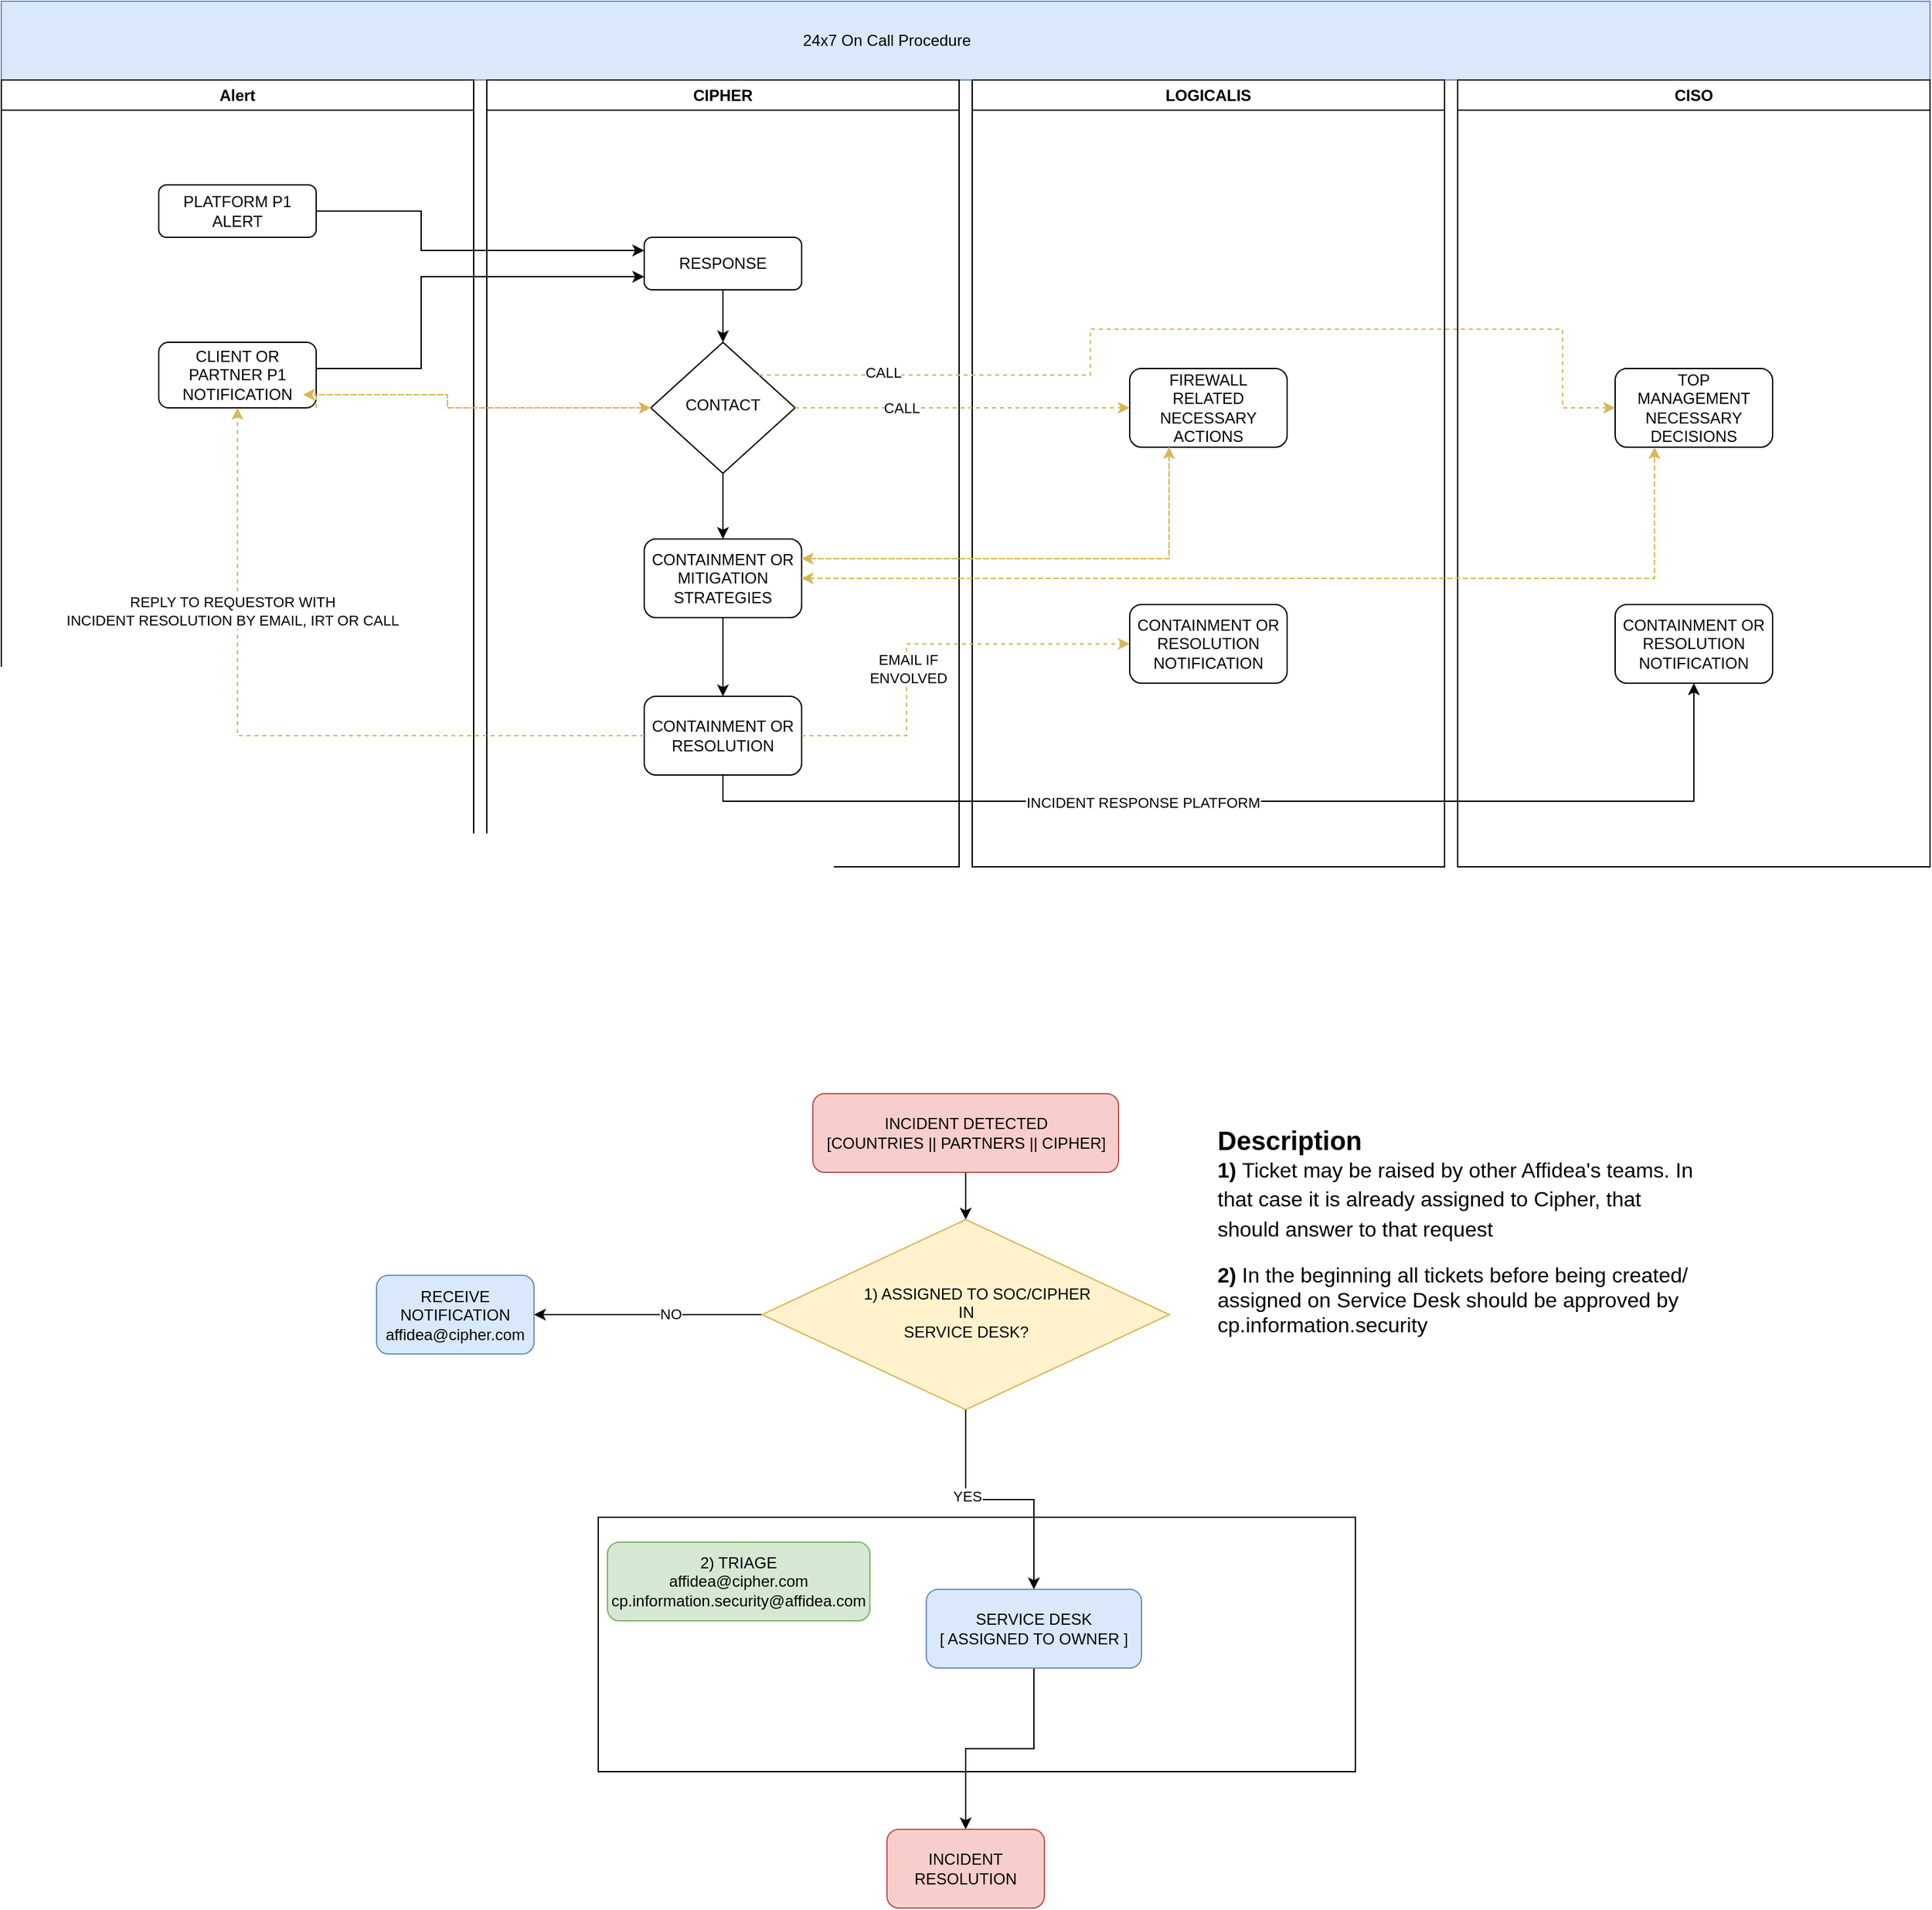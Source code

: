 <mxfile version="21.5.0" type="github">
  <diagram id="C5RBs43oDa-KdzZeNtuy" name="Page-1">
    <mxGraphModel dx="1762" dy="1234" grid="0" gridSize="10" guides="1" tooltips="1" connect="1" arrows="1" fold="1" page="0" pageScale="1" pageWidth="827" pageHeight="1169" math="0" shadow="0">
      <root>
        <mxCell id="WIyWlLk6GJQsqaUBKTNV-0" />
        <mxCell id="WIyWlLk6GJQsqaUBKTNV-1" parent="WIyWlLk6GJQsqaUBKTNV-0" />
        <mxCell id="GwuTtNk6kihslIZRIB3s-1" value="" style="rounded=0;whiteSpace=wrap;html=1;fillColor=#dae8fc;strokeColor=#6c8ebf;" parent="WIyWlLk6GJQsqaUBKTNV-1" vertex="1">
          <mxGeometry y="-20" width="1470" height="60" as="geometry" />
        </mxCell>
        <mxCell id="GwuTtNk6kihslIZRIB3s-0" value="24x7 On Call Procedure" style="text;html=1;strokeColor=none;fillColor=none;align=center;verticalAlign=middle;whiteSpace=wrap;rounded=0;" parent="WIyWlLk6GJQsqaUBKTNV-1" vertex="1">
          <mxGeometry x="600" y="-5" width="150" height="30" as="geometry" />
        </mxCell>
        <mxCell id="GwuTtNk6kihslIZRIB3s-5" value="Alert" style="swimlane;whiteSpace=wrap;html=1;" parent="WIyWlLk6GJQsqaUBKTNV-1" vertex="1">
          <mxGeometry y="40" width="360" height="600" as="geometry" />
        </mxCell>
        <mxCell id="WIyWlLk6GJQsqaUBKTNV-3" value="PLATFORM P1&lt;br&gt;ALERT" style="rounded=1;whiteSpace=wrap;html=1;fontSize=12;glass=0;strokeWidth=1;shadow=0;" parent="GwuTtNk6kihslIZRIB3s-5" vertex="1">
          <mxGeometry x="120" y="80" width="120" height="40" as="geometry" />
        </mxCell>
        <mxCell id="GwuTtNk6kihslIZRIB3s-8" value="CLIENT OR PARTNER P1 NOTIFICATION" style="rounded=1;whiteSpace=wrap;html=1;fontSize=12;glass=0;strokeWidth=1;shadow=0;" parent="GwuTtNk6kihslIZRIB3s-5" vertex="1">
          <mxGeometry x="120" y="200" width="120" height="50" as="geometry" />
        </mxCell>
        <mxCell id="GwuTtNk6kihslIZRIB3s-9" value="CIPHER" style="swimlane;whiteSpace=wrap;html=1;" parent="WIyWlLk6GJQsqaUBKTNV-1" vertex="1">
          <mxGeometry x="370" y="40" width="360" height="600" as="geometry" />
        </mxCell>
        <mxCell id="GwuTtNk6kihslIZRIB3s-15" style="edgeStyle=orthogonalEdgeStyle;rounded=0;orthogonalLoop=1;jettySize=auto;html=1;exitX=0.5;exitY=1;exitDx=0;exitDy=0;entryX=0.5;entryY=0;entryDx=0;entryDy=0;" parent="GwuTtNk6kihslIZRIB3s-9" source="GwuTtNk6kihslIZRIB3s-10" target="WIyWlLk6GJQsqaUBKTNV-6" edge="1">
          <mxGeometry relative="1" as="geometry" />
        </mxCell>
        <mxCell id="GwuTtNk6kihslIZRIB3s-10" value="RESPONSE" style="rounded=1;whiteSpace=wrap;html=1;fontSize=12;glass=0;strokeWidth=1;shadow=0;" parent="GwuTtNk6kihslIZRIB3s-9" vertex="1">
          <mxGeometry x="120" y="120" width="120" height="40" as="geometry" />
        </mxCell>
        <mxCell id="GwuTtNk6kihslIZRIB3s-18" style="edgeStyle=orthogonalEdgeStyle;rounded=0;orthogonalLoop=1;jettySize=auto;html=1;exitX=0.5;exitY=1;exitDx=0;exitDy=0;entryX=0.5;entryY=0;entryDx=0;entryDy=0;" parent="GwuTtNk6kihslIZRIB3s-9" source="WIyWlLk6GJQsqaUBKTNV-6" target="GwuTtNk6kihslIZRIB3s-16" edge="1">
          <mxGeometry relative="1" as="geometry" />
        </mxCell>
        <mxCell id="WIyWlLk6GJQsqaUBKTNV-6" value="CONTACT" style="rhombus;whiteSpace=wrap;html=1;shadow=0;fontFamily=Helvetica;fontSize=12;align=center;strokeWidth=1;spacing=6;spacingTop=-4;" parent="GwuTtNk6kihslIZRIB3s-9" vertex="1">
          <mxGeometry x="125" y="200" width="110" height="100" as="geometry" />
        </mxCell>
        <mxCell id="GwuTtNk6kihslIZRIB3s-20" style="edgeStyle=orthogonalEdgeStyle;rounded=0;orthogonalLoop=1;jettySize=auto;html=1;exitX=0.5;exitY=1;exitDx=0;exitDy=0;entryX=0.5;entryY=0;entryDx=0;entryDy=0;" parent="GwuTtNk6kihslIZRIB3s-9" source="GwuTtNk6kihslIZRIB3s-16" target="GwuTtNk6kihslIZRIB3s-19" edge="1">
          <mxGeometry relative="1" as="geometry" />
        </mxCell>
        <mxCell id="GwuTtNk6kihslIZRIB3s-16" value="CONTAINMENT OR MITIGATION STRATEGIES" style="rounded=1;whiteSpace=wrap;html=1;fontSize=12;glass=0;strokeWidth=1;shadow=0;" parent="GwuTtNk6kihslIZRIB3s-9" vertex="1">
          <mxGeometry x="120" y="350" width="120" height="60" as="geometry" />
        </mxCell>
        <mxCell id="GwuTtNk6kihslIZRIB3s-19" value="CONTAINMENT OR RESOLUTION" style="rounded=1;whiteSpace=wrap;html=1;fontSize=12;glass=0;strokeWidth=1;shadow=0;" parent="GwuTtNk6kihslIZRIB3s-9" vertex="1">
          <mxGeometry x="120" y="470" width="120" height="60" as="geometry" />
        </mxCell>
        <mxCell id="GwuTtNk6kihslIZRIB3s-12" style="edgeStyle=orthogonalEdgeStyle;rounded=0;orthogonalLoop=1;jettySize=auto;html=1;exitX=1;exitY=0.5;exitDx=0;exitDy=0;entryX=0;entryY=0.25;entryDx=0;entryDy=0;" parent="WIyWlLk6GJQsqaUBKTNV-1" source="WIyWlLk6GJQsqaUBKTNV-3" target="GwuTtNk6kihslIZRIB3s-10" edge="1">
          <mxGeometry relative="1" as="geometry">
            <Array as="points">
              <mxPoint x="320" y="140" />
              <mxPoint x="320" y="170" />
            </Array>
          </mxGeometry>
        </mxCell>
        <mxCell id="GwuTtNk6kihslIZRIB3s-13" style="edgeStyle=orthogonalEdgeStyle;rounded=0;orthogonalLoop=1;jettySize=auto;html=1;exitX=1;exitY=0.5;exitDx=0;exitDy=0;entryX=0;entryY=0.75;entryDx=0;entryDy=0;" parent="WIyWlLk6GJQsqaUBKTNV-1" source="GwuTtNk6kihslIZRIB3s-8" target="GwuTtNk6kihslIZRIB3s-10" edge="1">
          <mxGeometry relative="1" as="geometry">
            <Array as="points">
              <mxPoint x="320" y="260" />
              <mxPoint x="320" y="190" />
            </Array>
          </mxGeometry>
        </mxCell>
        <mxCell id="GwuTtNk6kihslIZRIB3s-21" value="LOGICALIS" style="swimlane;whiteSpace=wrap;html=1;" parent="WIyWlLk6GJQsqaUBKTNV-1" vertex="1">
          <mxGeometry x="740" y="40" width="360" height="600" as="geometry" />
        </mxCell>
        <mxCell id="GwuTtNk6kihslIZRIB3s-22" style="edgeStyle=orthogonalEdgeStyle;rounded=0;orthogonalLoop=1;jettySize=auto;html=1;exitX=0.5;exitY=1;exitDx=0;exitDy=0;entryX=0.5;entryY=0;entryDx=0;entryDy=0;" parent="GwuTtNk6kihslIZRIB3s-21" edge="1">
          <mxGeometry relative="1" as="geometry">
            <mxPoint x="180" y="160" as="sourcePoint" />
          </mxGeometry>
        </mxCell>
        <mxCell id="GwuTtNk6kihslIZRIB3s-24" style="edgeStyle=orthogonalEdgeStyle;rounded=0;orthogonalLoop=1;jettySize=auto;html=1;exitX=0.5;exitY=1;exitDx=0;exitDy=0;entryX=0.5;entryY=0;entryDx=0;entryDy=0;" parent="GwuTtNk6kihslIZRIB3s-21" edge="1">
          <mxGeometry relative="1" as="geometry">
            <mxPoint x="180" y="300" as="sourcePoint" />
          </mxGeometry>
        </mxCell>
        <mxCell id="GwuTtNk6kihslIZRIB3s-28" value="CONTAINMENT OR RESOLUTION NOTIFICATION" style="rounded=1;whiteSpace=wrap;html=1;fontSize=12;glass=0;strokeWidth=1;shadow=0;" parent="GwuTtNk6kihslIZRIB3s-21" vertex="1">
          <mxGeometry x="120" y="400" width="120" height="60" as="geometry" />
        </mxCell>
        <mxCell id="GwuTtNk6kihslIZRIB3s-29" value="FIREWALL &lt;br&gt;RELATED NECESSARY ACTIONS" style="rounded=1;whiteSpace=wrap;html=1;fontSize=12;glass=0;strokeWidth=1;shadow=0;" parent="GwuTtNk6kihslIZRIB3s-21" vertex="1">
          <mxGeometry x="120" y="220" width="120" height="60" as="geometry" />
        </mxCell>
        <mxCell id="GwuTtNk6kihslIZRIB3s-30" value="CISO" style="swimlane;whiteSpace=wrap;html=1;startSize=23;" parent="WIyWlLk6GJQsqaUBKTNV-1" vertex="1">
          <mxGeometry x="1110" y="40" width="360" height="600" as="geometry" />
        </mxCell>
        <mxCell id="GwuTtNk6kihslIZRIB3s-31" style="edgeStyle=orthogonalEdgeStyle;rounded=0;orthogonalLoop=1;jettySize=auto;html=1;exitX=0.5;exitY=1;exitDx=0;exitDy=0;entryX=0.5;entryY=0;entryDx=0;entryDy=0;" parent="GwuTtNk6kihslIZRIB3s-30" edge="1">
          <mxGeometry relative="1" as="geometry">
            <mxPoint x="180" y="160" as="sourcePoint" />
          </mxGeometry>
        </mxCell>
        <mxCell id="GwuTtNk6kihslIZRIB3s-32" style="edgeStyle=orthogonalEdgeStyle;rounded=0;orthogonalLoop=1;jettySize=auto;html=1;exitX=0.5;exitY=1;exitDx=0;exitDy=0;entryX=0.5;entryY=0;entryDx=0;entryDy=0;" parent="GwuTtNk6kihslIZRIB3s-30" edge="1">
          <mxGeometry relative="1" as="geometry">
            <mxPoint x="180" y="300" as="sourcePoint" />
          </mxGeometry>
        </mxCell>
        <mxCell id="GwuTtNk6kihslIZRIB3s-33" value="CONTAINMENT OR RESOLUTION NOTIFICATION" style="rounded=1;whiteSpace=wrap;html=1;fontSize=12;glass=0;strokeWidth=1;shadow=0;" parent="GwuTtNk6kihslIZRIB3s-30" vertex="1">
          <mxGeometry x="120" y="400" width="120" height="60" as="geometry" />
        </mxCell>
        <mxCell id="GwuTtNk6kihslIZRIB3s-34" value="TOP&lt;br&gt;MANAGEMENT&lt;br&gt;NECESSARY&lt;br&gt;DECISIONS" style="rounded=1;whiteSpace=wrap;html=1;fontSize=12;glass=0;strokeWidth=1;shadow=0;" parent="GwuTtNk6kihslIZRIB3s-30" vertex="1">
          <mxGeometry x="120" y="220" width="120" height="60" as="geometry" />
        </mxCell>
        <mxCell id="GwuTtNk6kihslIZRIB3s-37" style="edgeStyle=orthogonalEdgeStyle;rounded=0;orthogonalLoop=1;jettySize=auto;html=1;exitX=1;exitY=1;exitDx=0;exitDy=0;entryX=0;entryY=0.5;entryDx=0;entryDy=0;dashed=1;fillColor=#fff2cc;strokeColor=#d6b656;" parent="WIyWlLk6GJQsqaUBKTNV-1" source="GwuTtNk6kihslIZRIB3s-8" target="WIyWlLk6GJQsqaUBKTNV-6" edge="1">
          <mxGeometry relative="1" as="geometry">
            <Array as="points">
              <mxPoint x="240" y="280" />
              <mxPoint x="340" y="280" />
              <mxPoint x="340" y="290" />
            </Array>
          </mxGeometry>
        </mxCell>
        <mxCell id="GwuTtNk6kihslIZRIB3s-38" style="edgeStyle=orthogonalEdgeStyle;rounded=0;orthogonalLoop=1;jettySize=auto;html=1;exitX=0;exitY=0.5;exitDx=0;exitDy=0;dashed=1;fillColor=#fff2cc;strokeColor=#d6b656;" parent="WIyWlLk6GJQsqaUBKTNV-1" source="WIyWlLk6GJQsqaUBKTNV-6" edge="1">
          <mxGeometry relative="1" as="geometry">
            <Array as="points">
              <mxPoint x="340" y="290" />
              <mxPoint x="340" y="280" />
            </Array>
            <mxPoint x="230" y="280" as="targetPoint" />
          </mxGeometry>
        </mxCell>
        <mxCell id="GwuTtNk6kihslIZRIB3s-39" style="edgeStyle=orthogonalEdgeStyle;rounded=0;orthogonalLoop=1;jettySize=auto;html=1;exitX=1;exitY=0.5;exitDx=0;exitDy=0;entryX=0;entryY=0.5;entryDx=0;entryDy=0;fillColor=#fff2cc;strokeColor=#d6b656;dashed=1;" parent="WIyWlLk6GJQsqaUBKTNV-1" source="WIyWlLk6GJQsqaUBKTNV-6" target="GwuTtNk6kihslIZRIB3s-29" edge="1">
          <mxGeometry relative="1" as="geometry" />
        </mxCell>
        <mxCell id="IB3P2Yn9RWmiKG1jhuGu-2" value="CALL" style="edgeLabel;html=1;align=center;verticalAlign=middle;resizable=0;points=[];" vertex="1" connectable="0" parent="GwuTtNk6kihslIZRIB3s-39">
          <mxGeometry x="-0.365" relative="1" as="geometry">
            <mxPoint as="offset" />
          </mxGeometry>
        </mxCell>
        <mxCell id="GwuTtNk6kihslIZRIB3s-42" style="edgeStyle=orthogonalEdgeStyle;rounded=0;orthogonalLoop=1;jettySize=auto;html=1;exitX=1;exitY=0;exitDx=0;exitDy=0;entryX=0;entryY=0.5;entryDx=0;entryDy=0;dashed=1;fillColor=#fff2cc;strokeColor=#d6b656;" parent="WIyWlLk6GJQsqaUBKTNV-1" source="WIyWlLk6GJQsqaUBKTNV-6" target="GwuTtNk6kihslIZRIB3s-34" edge="1">
          <mxGeometry relative="1" as="geometry">
            <Array as="points">
              <mxPoint x="830" y="265" />
              <mxPoint x="830" y="230" />
              <mxPoint x="1190" y="230" />
              <mxPoint x="1190" y="290" />
            </Array>
          </mxGeometry>
        </mxCell>
        <mxCell id="IB3P2Yn9RWmiKG1jhuGu-1" value="CALL" style="edgeLabel;html=1;align=center;verticalAlign=middle;resizable=0;points=[];" vertex="1" connectable="0" parent="GwuTtNk6kihslIZRIB3s-42">
          <mxGeometry x="-0.748" y="2" relative="1" as="geometry">
            <mxPoint as="offset" />
          </mxGeometry>
        </mxCell>
        <mxCell id="GwuTtNk6kihslIZRIB3s-43" style="edgeStyle=orthogonalEdgeStyle;rounded=0;orthogonalLoop=1;jettySize=auto;html=1;exitX=1;exitY=0.25;exitDx=0;exitDy=0;entryX=0.25;entryY=1;entryDx=0;entryDy=0;fillColor=#fff2cc;strokeColor=#d6b656;dashed=1;" parent="WIyWlLk6GJQsqaUBKTNV-1" source="GwuTtNk6kihslIZRIB3s-16" target="GwuTtNk6kihslIZRIB3s-29" edge="1">
          <mxGeometry relative="1" as="geometry" />
        </mxCell>
        <mxCell id="GwuTtNk6kihslIZRIB3s-44" style="edgeStyle=orthogonalEdgeStyle;rounded=0;orthogonalLoop=1;jettySize=auto;html=1;exitX=0.25;exitY=1;exitDx=0;exitDy=0;entryX=1;entryY=0.25;entryDx=0;entryDy=0;dashed=1;fillColor=#fff2cc;strokeColor=#d6b656;" parent="WIyWlLk6GJQsqaUBKTNV-1" source="GwuTtNk6kihslIZRIB3s-29" target="GwuTtNk6kihslIZRIB3s-16" edge="1">
          <mxGeometry relative="1" as="geometry" />
        </mxCell>
        <mxCell id="GwuTtNk6kihslIZRIB3s-45" style="edgeStyle=orthogonalEdgeStyle;rounded=0;orthogonalLoop=1;jettySize=auto;html=1;exitX=1;exitY=0.5;exitDx=0;exitDy=0;entryX=0.25;entryY=1;entryDx=0;entryDy=0;dashed=1;fillColor=#fff2cc;strokeColor=#d6b656;" parent="WIyWlLk6GJQsqaUBKTNV-1" source="GwuTtNk6kihslIZRIB3s-16" target="GwuTtNk6kihslIZRIB3s-34" edge="1">
          <mxGeometry relative="1" as="geometry" />
        </mxCell>
        <mxCell id="GwuTtNk6kihslIZRIB3s-48" style="edgeStyle=orthogonalEdgeStyle;rounded=0;orthogonalLoop=1;jettySize=auto;html=1;exitX=0.5;exitY=1;exitDx=0;exitDy=0;entryX=0.5;entryY=1;entryDx=0;entryDy=0;" parent="WIyWlLk6GJQsqaUBKTNV-1" source="GwuTtNk6kihslIZRIB3s-19" target="GwuTtNk6kihslIZRIB3s-33" edge="1">
          <mxGeometry relative="1" as="geometry">
            <Array as="points">
              <mxPoint x="550" y="590" />
              <mxPoint x="1290" y="590" />
            </Array>
          </mxGeometry>
        </mxCell>
        <mxCell id="IB3P2Yn9RWmiKG1jhuGu-0" value="INCIDENT RESPONSE PLATFORM" style="edgeLabel;html=1;align=center;verticalAlign=middle;resizable=0;points=[];" vertex="1" connectable="0" parent="GwuTtNk6kihslIZRIB3s-48">
          <mxGeometry x="-0.199" y="-1" relative="1" as="geometry">
            <mxPoint x="-1" as="offset" />
          </mxGeometry>
        </mxCell>
        <mxCell id="GwuTtNk6kihslIZRIB3s-49" style="edgeStyle=orthogonalEdgeStyle;rounded=0;orthogonalLoop=1;jettySize=auto;html=1;exitX=1;exitY=0.5;exitDx=0;exitDy=0;entryX=0;entryY=0.5;entryDx=0;entryDy=0;fillColor=#fff2cc;strokeColor=#d6b656;dashed=1;" parent="WIyWlLk6GJQsqaUBKTNV-1" source="GwuTtNk6kihslIZRIB3s-19" target="GwuTtNk6kihslIZRIB3s-28" edge="1">
          <mxGeometry relative="1" as="geometry">
            <Array as="points">
              <mxPoint x="690" y="540" />
              <mxPoint x="690" y="470" />
            </Array>
          </mxGeometry>
        </mxCell>
        <mxCell id="IB3P2Yn9RWmiKG1jhuGu-3" value="EMAIL IF&lt;br&gt;ENVOLVED" style="edgeLabel;html=1;align=center;verticalAlign=middle;resizable=0;points=[];" vertex="1" connectable="0" parent="GwuTtNk6kihslIZRIB3s-49">
          <mxGeometry x="-0.177" y="-1" relative="1" as="geometry">
            <mxPoint as="offset" />
          </mxGeometry>
        </mxCell>
        <mxCell id="IB3P2Yn9RWmiKG1jhuGu-5" style="edgeStyle=orthogonalEdgeStyle;rounded=0;orthogonalLoop=1;jettySize=auto;html=1;entryX=1;entryY=0.5;entryDx=0;entryDy=0;fillColor=#fff2cc;strokeColor=#d6b656;dashed=1;" edge="1" parent="WIyWlLk6GJQsqaUBKTNV-1" target="GwuTtNk6kihslIZRIB3s-16">
          <mxGeometry relative="1" as="geometry">
            <mxPoint x="1260" y="330" as="sourcePoint" />
            <Array as="points">
              <mxPoint x="1260" y="320" />
              <mxPoint x="1260" y="420" />
            </Array>
          </mxGeometry>
        </mxCell>
        <mxCell id="IB3P2Yn9RWmiKG1jhuGu-6" style="edgeStyle=orthogonalEdgeStyle;rounded=0;orthogonalLoop=1;jettySize=auto;html=1;exitX=0;exitY=0.5;exitDx=0;exitDy=0;entryX=0.5;entryY=1;entryDx=0;entryDy=0;dashed=1;fillColor=#fff2cc;strokeColor=#d6b656;" edge="1" parent="WIyWlLk6GJQsqaUBKTNV-1" source="GwuTtNk6kihslIZRIB3s-19" target="GwuTtNk6kihslIZRIB3s-8">
          <mxGeometry relative="1" as="geometry" />
        </mxCell>
        <mxCell id="IB3P2Yn9RWmiKG1jhuGu-7" value="REPLY TO REQUESTOR WITH &lt;br&gt;INCIDENT RESOLUTION BY EMAIL, IRT OR CALL" style="edgeLabel;html=1;align=center;verticalAlign=middle;resizable=0;points=[];" vertex="1" connectable="0" parent="IB3P2Yn9RWmiKG1jhuGu-6">
          <mxGeometry x="0.447" y="4" relative="1" as="geometry">
            <mxPoint as="offset" />
          </mxGeometry>
        </mxCell>
        <mxCell id="IB3P2Yn9RWmiKG1jhuGu-21" style="edgeStyle=orthogonalEdgeStyle;rounded=0;orthogonalLoop=1;jettySize=auto;html=1;exitX=0.5;exitY=1;exitDx=0;exitDy=0;" edge="1" parent="WIyWlLk6GJQsqaUBKTNV-1" source="IB3P2Yn9RWmiKG1jhuGu-10" target="IB3P2Yn9RWmiKG1jhuGu-11">
          <mxGeometry relative="1" as="geometry" />
        </mxCell>
        <mxCell id="IB3P2Yn9RWmiKG1jhuGu-10" value="INCIDENT DETECTED&lt;br&gt;[COUNTRIES || PARTNERS || CIPHER]" style="rounded=1;whiteSpace=wrap;html=1;fillColor=#f8cecc;strokeColor=#b85450;" vertex="1" parent="WIyWlLk6GJQsqaUBKTNV-1">
          <mxGeometry x="618.5" y="813" width="233" height="60" as="geometry" />
        </mxCell>
        <mxCell id="IB3P2Yn9RWmiKG1jhuGu-13" style="edgeStyle=orthogonalEdgeStyle;rounded=0;orthogonalLoop=1;jettySize=auto;html=1;exitX=0;exitY=0.5;exitDx=0;exitDy=0;entryX=1;entryY=0.5;entryDx=0;entryDy=0;" edge="1" parent="WIyWlLk6GJQsqaUBKTNV-1" source="IB3P2Yn9RWmiKG1jhuGu-11" target="IB3P2Yn9RWmiKG1jhuGu-12">
          <mxGeometry relative="1" as="geometry" />
        </mxCell>
        <mxCell id="IB3P2Yn9RWmiKG1jhuGu-14" value="NO" style="edgeLabel;html=1;align=center;verticalAlign=middle;resizable=0;points=[];" vertex="1" connectable="0" parent="IB3P2Yn9RWmiKG1jhuGu-13">
          <mxGeometry x="-0.191" y="-1" relative="1" as="geometry">
            <mxPoint as="offset" />
          </mxGeometry>
        </mxCell>
        <mxCell id="IB3P2Yn9RWmiKG1jhuGu-11" value="&amp;nbsp; &amp;nbsp; &amp;nbsp;1) ASSIGNED TO SOC/CIPHER &lt;br&gt;IN &lt;br&gt;SERVICE DESK?" style="rhombus;whiteSpace=wrap;html=1;shadow=0;fontFamily=Helvetica;fontSize=12;align=center;strokeWidth=1;spacing=6;spacingTop=-4;fillColor=#fff2cc;strokeColor=#d6b656;" vertex="1" parent="WIyWlLk6GJQsqaUBKTNV-1">
          <mxGeometry x="579.75" y="909" width="310.5" height="145" as="geometry" />
        </mxCell>
        <mxCell id="IB3P2Yn9RWmiKG1jhuGu-18" value="" style="rounded=0;whiteSpace=wrap;html=1;" vertex="1" parent="WIyWlLk6GJQsqaUBKTNV-1">
          <mxGeometry x="455" y="1136" width="577" height="194" as="geometry" />
        </mxCell>
        <mxCell id="IB3P2Yn9RWmiKG1jhuGu-16" style="edgeStyle=orthogonalEdgeStyle;rounded=0;orthogonalLoop=1;jettySize=auto;html=1;exitX=0.5;exitY=1;exitDx=0;exitDy=0;entryX=0.5;entryY=0;entryDx=0;entryDy=0;" edge="1" parent="WIyWlLk6GJQsqaUBKTNV-1" source="IB3P2Yn9RWmiKG1jhuGu-11" target="IB3P2Yn9RWmiKG1jhuGu-15">
          <mxGeometry relative="1" as="geometry" />
        </mxCell>
        <mxCell id="IB3P2Yn9RWmiKG1jhuGu-17" value="YES" style="edgeLabel;html=1;align=center;verticalAlign=middle;resizable=0;points=[];" vertex="1" connectable="0" parent="IB3P2Yn9RWmiKG1jhuGu-16">
          <mxGeometry x="-0.266" y="3" relative="1" as="geometry">
            <mxPoint as="offset" />
          </mxGeometry>
        </mxCell>
        <mxCell id="IB3P2Yn9RWmiKG1jhuGu-12" value="RECEIVE NOTIFICATION&lt;br&gt;affidea@cipher.com" style="rounded=1;whiteSpace=wrap;html=1;fillColor=#dae8fc;strokeColor=#6c8ebf;" vertex="1" parent="WIyWlLk6GJQsqaUBKTNV-1">
          <mxGeometry x="286" y="951.5" width="120" height="60" as="geometry" />
        </mxCell>
        <mxCell id="IB3P2Yn9RWmiKG1jhuGu-20" style="edgeStyle=orthogonalEdgeStyle;rounded=0;orthogonalLoop=1;jettySize=auto;html=1;exitX=0.5;exitY=1;exitDx=0;exitDy=0;" edge="1" parent="WIyWlLk6GJQsqaUBKTNV-1" source="IB3P2Yn9RWmiKG1jhuGu-15" target="IB3P2Yn9RWmiKG1jhuGu-19">
          <mxGeometry relative="1" as="geometry" />
        </mxCell>
        <mxCell id="IB3P2Yn9RWmiKG1jhuGu-15" value="SERVICE DESK&lt;br&gt;[ ASSIGNED TO OWNER ]" style="rounded=1;whiteSpace=wrap;html=1;fillColor=#dae8fc;strokeColor=#6c8ebf;" vertex="1" parent="WIyWlLk6GJQsqaUBKTNV-1">
          <mxGeometry x="705" y="1191" width="164" height="60" as="geometry" />
        </mxCell>
        <mxCell id="IB3P2Yn9RWmiKG1jhuGu-19" value="INCIDENT&lt;br&gt;RESOLUTION" style="rounded=1;whiteSpace=wrap;html=1;fillColor=#f8cecc;strokeColor=#b85450;" vertex="1" parent="WIyWlLk6GJQsqaUBKTNV-1">
          <mxGeometry x="675" y="1374" width="120" height="60" as="geometry" />
        </mxCell>
        <mxCell id="IB3P2Yn9RWmiKG1jhuGu-22" value="2) TRIAGE&lt;br&gt;affidea@cipher.com&lt;br&gt;cp.information.security@affidea.com" style="rounded=1;whiteSpace=wrap;html=1;fillColor=#d5e8d4;strokeColor=#82b366;" vertex="1" parent="WIyWlLk6GJQsqaUBKTNV-1">
          <mxGeometry x="462" y="1155" width="200" height="60" as="geometry" />
        </mxCell>
        <mxCell id="IB3P2Yn9RWmiKG1jhuGu-24" value="&lt;h1 style=&quot;line-height: 80%;&quot;&gt;&lt;font style=&quot;font-size: 20px;&quot;&gt;Description&lt;/font&gt;&lt;br&gt;&lt;span style=&quot;font-size: 16px;&quot;&gt;1) &lt;span style=&quot;font-weight: normal;&quot;&gt;Ticket may be raised by other Affidea&#39;s teams. In that case it is already assigned to Cipher, that should answer to that request&lt;/span&gt;&lt;/span&gt;&lt;/h1&gt;&lt;div&gt;&lt;span style=&quot;font-size: 16px;&quot;&gt;&lt;b&gt;2)&lt;/b&gt;&amp;nbsp;In the beginning all tickets before being created/ assigned on Service Desk should be approved by cp.information.security&lt;/span&gt;&lt;/div&gt;" style="text;html=1;strokeColor=none;fillColor=none;spacing=5;spacingTop=-20;whiteSpace=wrap;overflow=hidden;rounded=0;" vertex="1" parent="WIyWlLk6GJQsqaUBKTNV-1">
          <mxGeometry x="922" y="831.5" width="375" height="283.5" as="geometry" />
        </mxCell>
      </root>
    </mxGraphModel>
  </diagram>
</mxfile>

